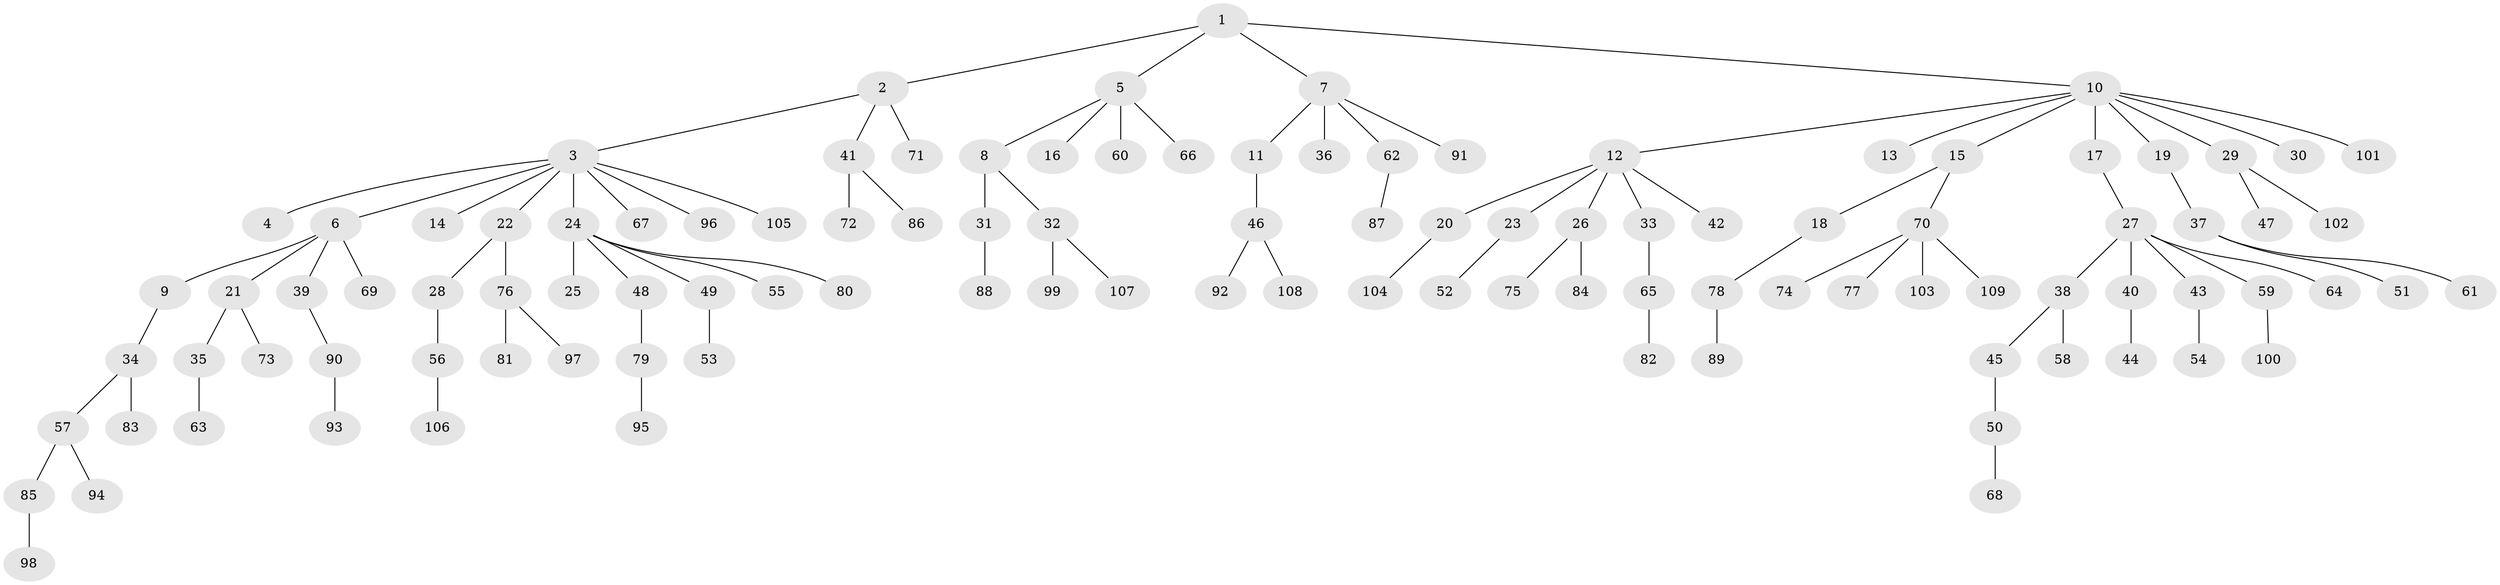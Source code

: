 // coarse degree distribution, {11: 0.012987012987012988, 3: 0.07792207792207792, 13: 0.012987012987012988, 1: 0.6103896103896104, 4: 0.05194805194805195, 5: 0.012987012987012988, 2: 0.19480519480519481, 6: 0.025974025974025976}
// Generated by graph-tools (version 1.1) at 2025/42/03/06/25 10:42:04]
// undirected, 109 vertices, 108 edges
graph export_dot {
graph [start="1"]
  node [color=gray90,style=filled];
  1;
  2;
  3;
  4;
  5;
  6;
  7;
  8;
  9;
  10;
  11;
  12;
  13;
  14;
  15;
  16;
  17;
  18;
  19;
  20;
  21;
  22;
  23;
  24;
  25;
  26;
  27;
  28;
  29;
  30;
  31;
  32;
  33;
  34;
  35;
  36;
  37;
  38;
  39;
  40;
  41;
  42;
  43;
  44;
  45;
  46;
  47;
  48;
  49;
  50;
  51;
  52;
  53;
  54;
  55;
  56;
  57;
  58;
  59;
  60;
  61;
  62;
  63;
  64;
  65;
  66;
  67;
  68;
  69;
  70;
  71;
  72;
  73;
  74;
  75;
  76;
  77;
  78;
  79;
  80;
  81;
  82;
  83;
  84;
  85;
  86;
  87;
  88;
  89;
  90;
  91;
  92;
  93;
  94;
  95;
  96;
  97;
  98;
  99;
  100;
  101;
  102;
  103;
  104;
  105;
  106;
  107;
  108;
  109;
  1 -- 2;
  1 -- 5;
  1 -- 7;
  1 -- 10;
  2 -- 3;
  2 -- 41;
  2 -- 71;
  3 -- 4;
  3 -- 6;
  3 -- 14;
  3 -- 22;
  3 -- 24;
  3 -- 67;
  3 -- 96;
  3 -- 105;
  5 -- 8;
  5 -- 16;
  5 -- 60;
  5 -- 66;
  6 -- 9;
  6 -- 21;
  6 -- 39;
  6 -- 69;
  7 -- 11;
  7 -- 36;
  7 -- 62;
  7 -- 91;
  8 -- 31;
  8 -- 32;
  9 -- 34;
  10 -- 12;
  10 -- 13;
  10 -- 15;
  10 -- 17;
  10 -- 19;
  10 -- 29;
  10 -- 30;
  10 -- 101;
  11 -- 46;
  12 -- 20;
  12 -- 23;
  12 -- 26;
  12 -- 33;
  12 -- 42;
  15 -- 18;
  15 -- 70;
  17 -- 27;
  18 -- 78;
  19 -- 37;
  20 -- 104;
  21 -- 35;
  21 -- 73;
  22 -- 28;
  22 -- 76;
  23 -- 52;
  24 -- 25;
  24 -- 48;
  24 -- 49;
  24 -- 55;
  24 -- 80;
  26 -- 75;
  26 -- 84;
  27 -- 38;
  27 -- 40;
  27 -- 43;
  27 -- 59;
  27 -- 64;
  28 -- 56;
  29 -- 47;
  29 -- 102;
  31 -- 88;
  32 -- 99;
  32 -- 107;
  33 -- 65;
  34 -- 57;
  34 -- 83;
  35 -- 63;
  37 -- 51;
  37 -- 61;
  38 -- 45;
  38 -- 58;
  39 -- 90;
  40 -- 44;
  41 -- 72;
  41 -- 86;
  43 -- 54;
  45 -- 50;
  46 -- 92;
  46 -- 108;
  48 -- 79;
  49 -- 53;
  50 -- 68;
  56 -- 106;
  57 -- 85;
  57 -- 94;
  59 -- 100;
  62 -- 87;
  65 -- 82;
  70 -- 74;
  70 -- 77;
  70 -- 103;
  70 -- 109;
  76 -- 81;
  76 -- 97;
  78 -- 89;
  79 -- 95;
  85 -- 98;
  90 -- 93;
}
